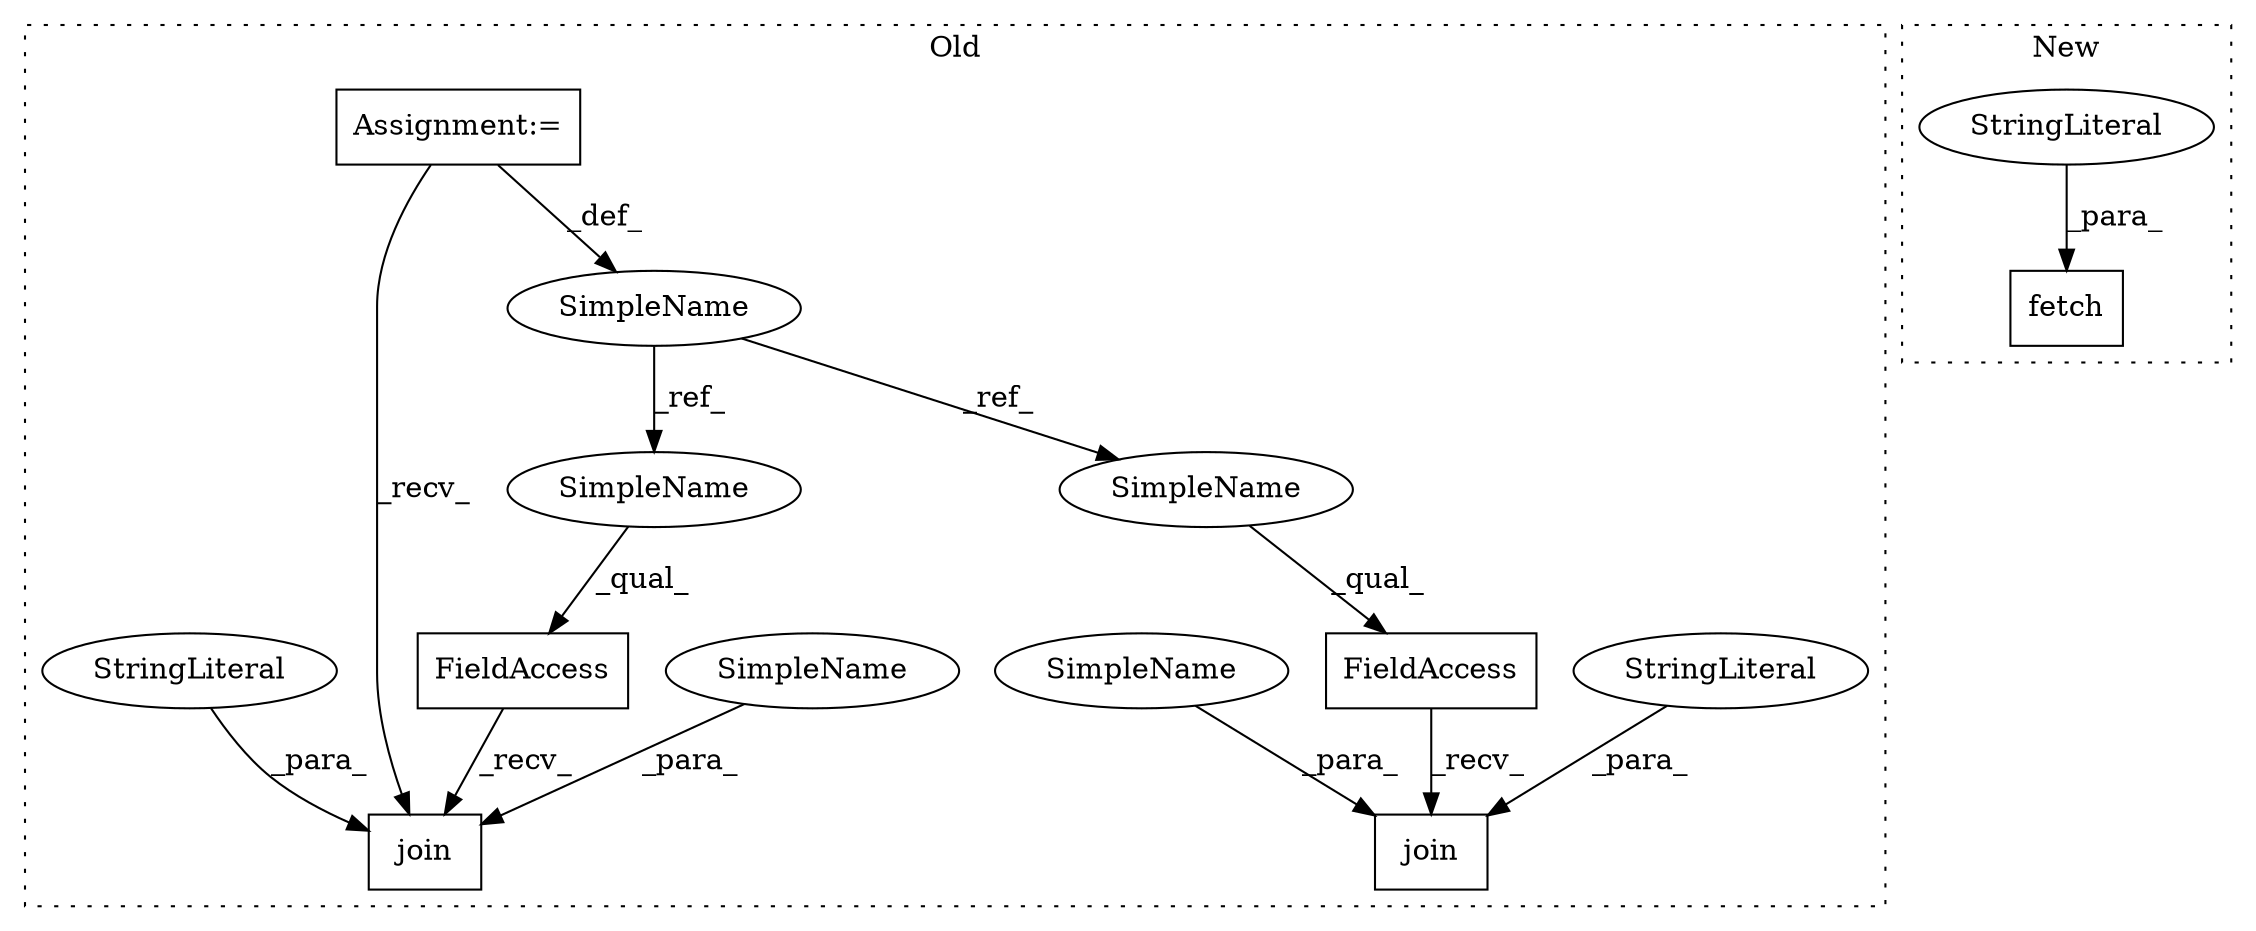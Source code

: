 digraph G {
subgraph cluster0 {
1 [label="join" a="32" s="3146,3178" l="5,1" shape="box"];
3 [label="FieldAccess" a="22" s="3138" l="7" shape="box"];
5 [label="StringLiteral" a="45" s="3160" l="18" shape="ellipse"];
6 [label="Assignment:=" a="7" s="3084" l="2" shape="box"];
7 [label="SimpleName" a="42" s="3084" l="2" shape="ellipse"];
8 [label="FieldAccess" a="22" s="3243" l="7" shape="box"];
9 [label="join" a="32" s="3251,3284" l="5,1" shape="box"];
10 [label="StringLiteral" a="45" s="3265" l="19" shape="ellipse"];
11 [label="SimpleName" a="42" s="3243" l="2" shape="ellipse"];
12 [label="SimpleName" a="42" s="3138" l="2" shape="ellipse"];
13 [label="SimpleName" a="42" s="3151" l="8" shape="ellipse"];
14 [label="SimpleName" a="42" s="3256" l="8" shape="ellipse"];
label = "Old";
style="dotted";
}
subgraph cluster1 {
2 [label="fetch" a="32" s="3018,3047" l="6,1" shape="box"];
4 [label="StringLiteral" a="45" s="3024" l="23" shape="ellipse"];
label = "New";
style="dotted";
}
3 -> 1 [label="_recv_"];
4 -> 2 [label="_para_"];
5 -> 1 [label="_para_"];
6 -> 7 [label="_def_"];
6 -> 9 [label="_recv_"];
7 -> 12 [label="_ref_"];
7 -> 11 [label="_ref_"];
8 -> 9 [label="_recv_"];
10 -> 9 [label="_para_"];
11 -> 8 [label="_qual_"];
12 -> 3 [label="_qual_"];
13 -> 1 [label="_para_"];
14 -> 9 [label="_para_"];
}